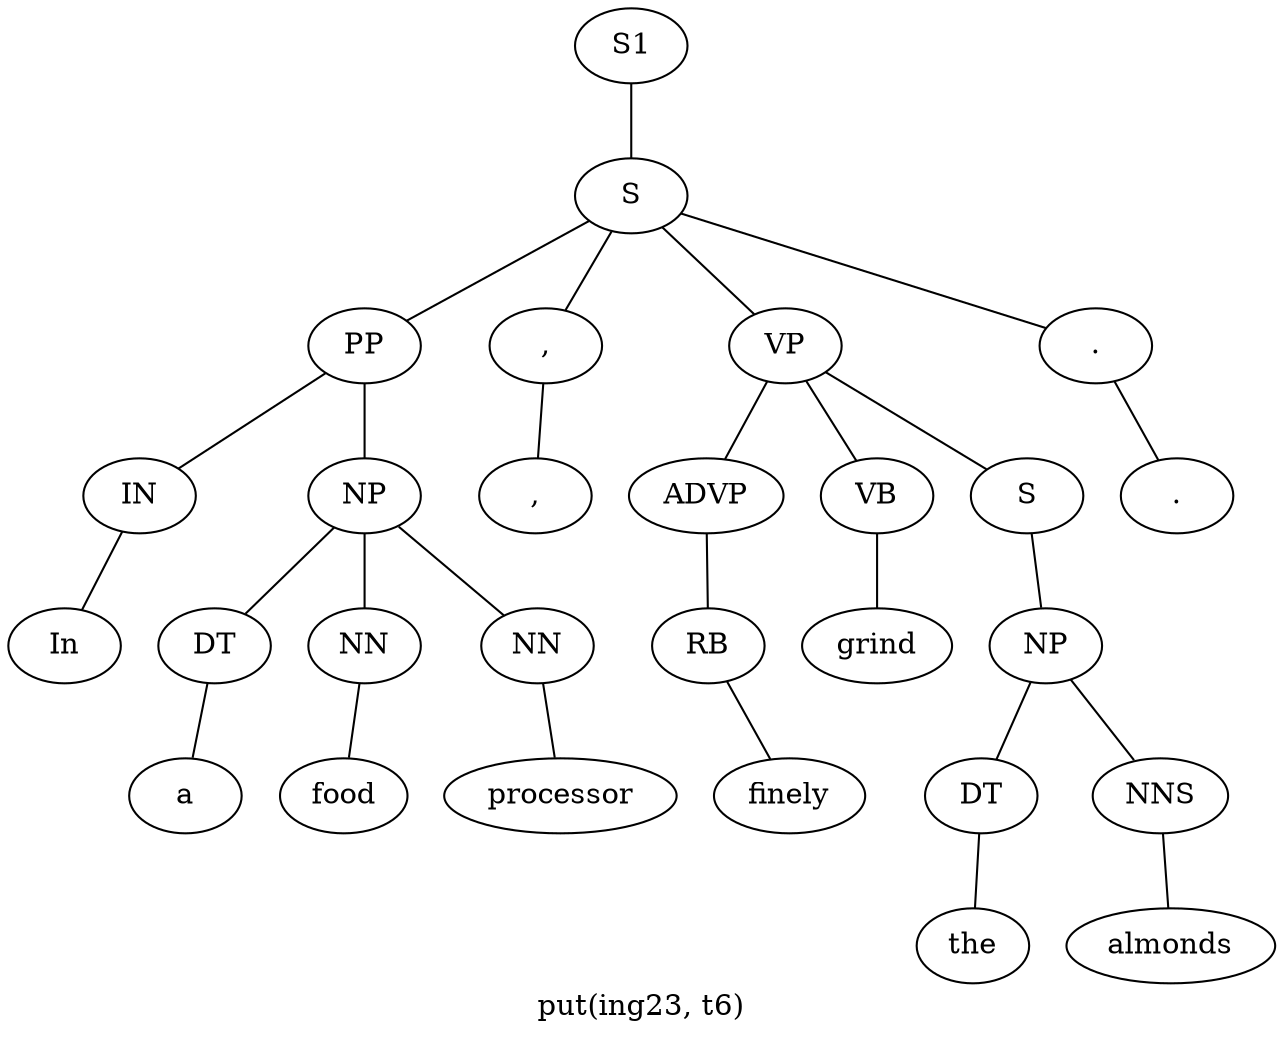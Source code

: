 graph SyntaxGraph {
	label = "put(ing23, t6)";
	Node0 [label="S1"];
	Node1 [label="S"];
	Node2 [label="PP"];
	Node3 [label="IN"];
	Node4 [label="In"];
	Node5 [label="NP"];
	Node6 [label="DT"];
	Node7 [label="a"];
	Node8 [label="NN"];
	Node9 [label="food"];
	Node10 [label="NN"];
	Node11 [label="processor"];
	Node12 [label=","];
	Node13 [label=","];
	Node14 [label="VP"];
	Node15 [label="ADVP"];
	Node16 [label="RB"];
	Node17 [label="finely"];
	Node18 [label="VB"];
	Node19 [label="grind"];
	Node20 [label="S"];
	Node21 [label="NP"];
	Node22 [label="DT"];
	Node23 [label="the"];
	Node24 [label="NNS"];
	Node25 [label="almonds"];
	Node26 [label="."];
	Node27 [label="."];

	Node0 -- Node1;
	Node1 -- Node2;
	Node1 -- Node12;
	Node1 -- Node14;
	Node1 -- Node26;
	Node2 -- Node3;
	Node2 -- Node5;
	Node3 -- Node4;
	Node5 -- Node6;
	Node5 -- Node8;
	Node5 -- Node10;
	Node6 -- Node7;
	Node8 -- Node9;
	Node10 -- Node11;
	Node12 -- Node13;
	Node14 -- Node15;
	Node14 -- Node18;
	Node14 -- Node20;
	Node15 -- Node16;
	Node16 -- Node17;
	Node18 -- Node19;
	Node20 -- Node21;
	Node21 -- Node22;
	Node21 -- Node24;
	Node22 -- Node23;
	Node24 -- Node25;
	Node26 -- Node27;
}